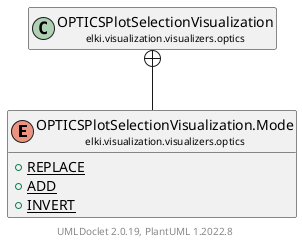 @startuml
    remove .*\.(Instance|Par|Parameterizer|Factory)$
    set namespaceSeparator none
    hide empty fields
    hide empty methods

    enum "<size:14>OPTICSPlotSelectionVisualization.Mode\n<size:10>elki.visualization.visualizers.optics" as elki.visualization.visualizers.optics.OPTICSPlotSelectionVisualization.Mode [[OPTICSPlotSelectionVisualization.Mode.html]] {
        {static} +REPLACE
        {static} +ADD
        {static} +INVERT
    }

    class "<size:14>OPTICSPlotSelectionVisualization\n<size:10>elki.visualization.visualizers.optics" as elki.visualization.visualizers.optics.OPTICSPlotSelectionVisualization [[OPTICSPlotSelectionVisualization.html]]

    elki.visualization.visualizers.optics.OPTICSPlotSelectionVisualization +-- elki.visualization.visualizers.optics.OPTICSPlotSelectionVisualization.Mode

    center footer UMLDoclet 2.0.19, PlantUML 1.2022.8
@enduml
